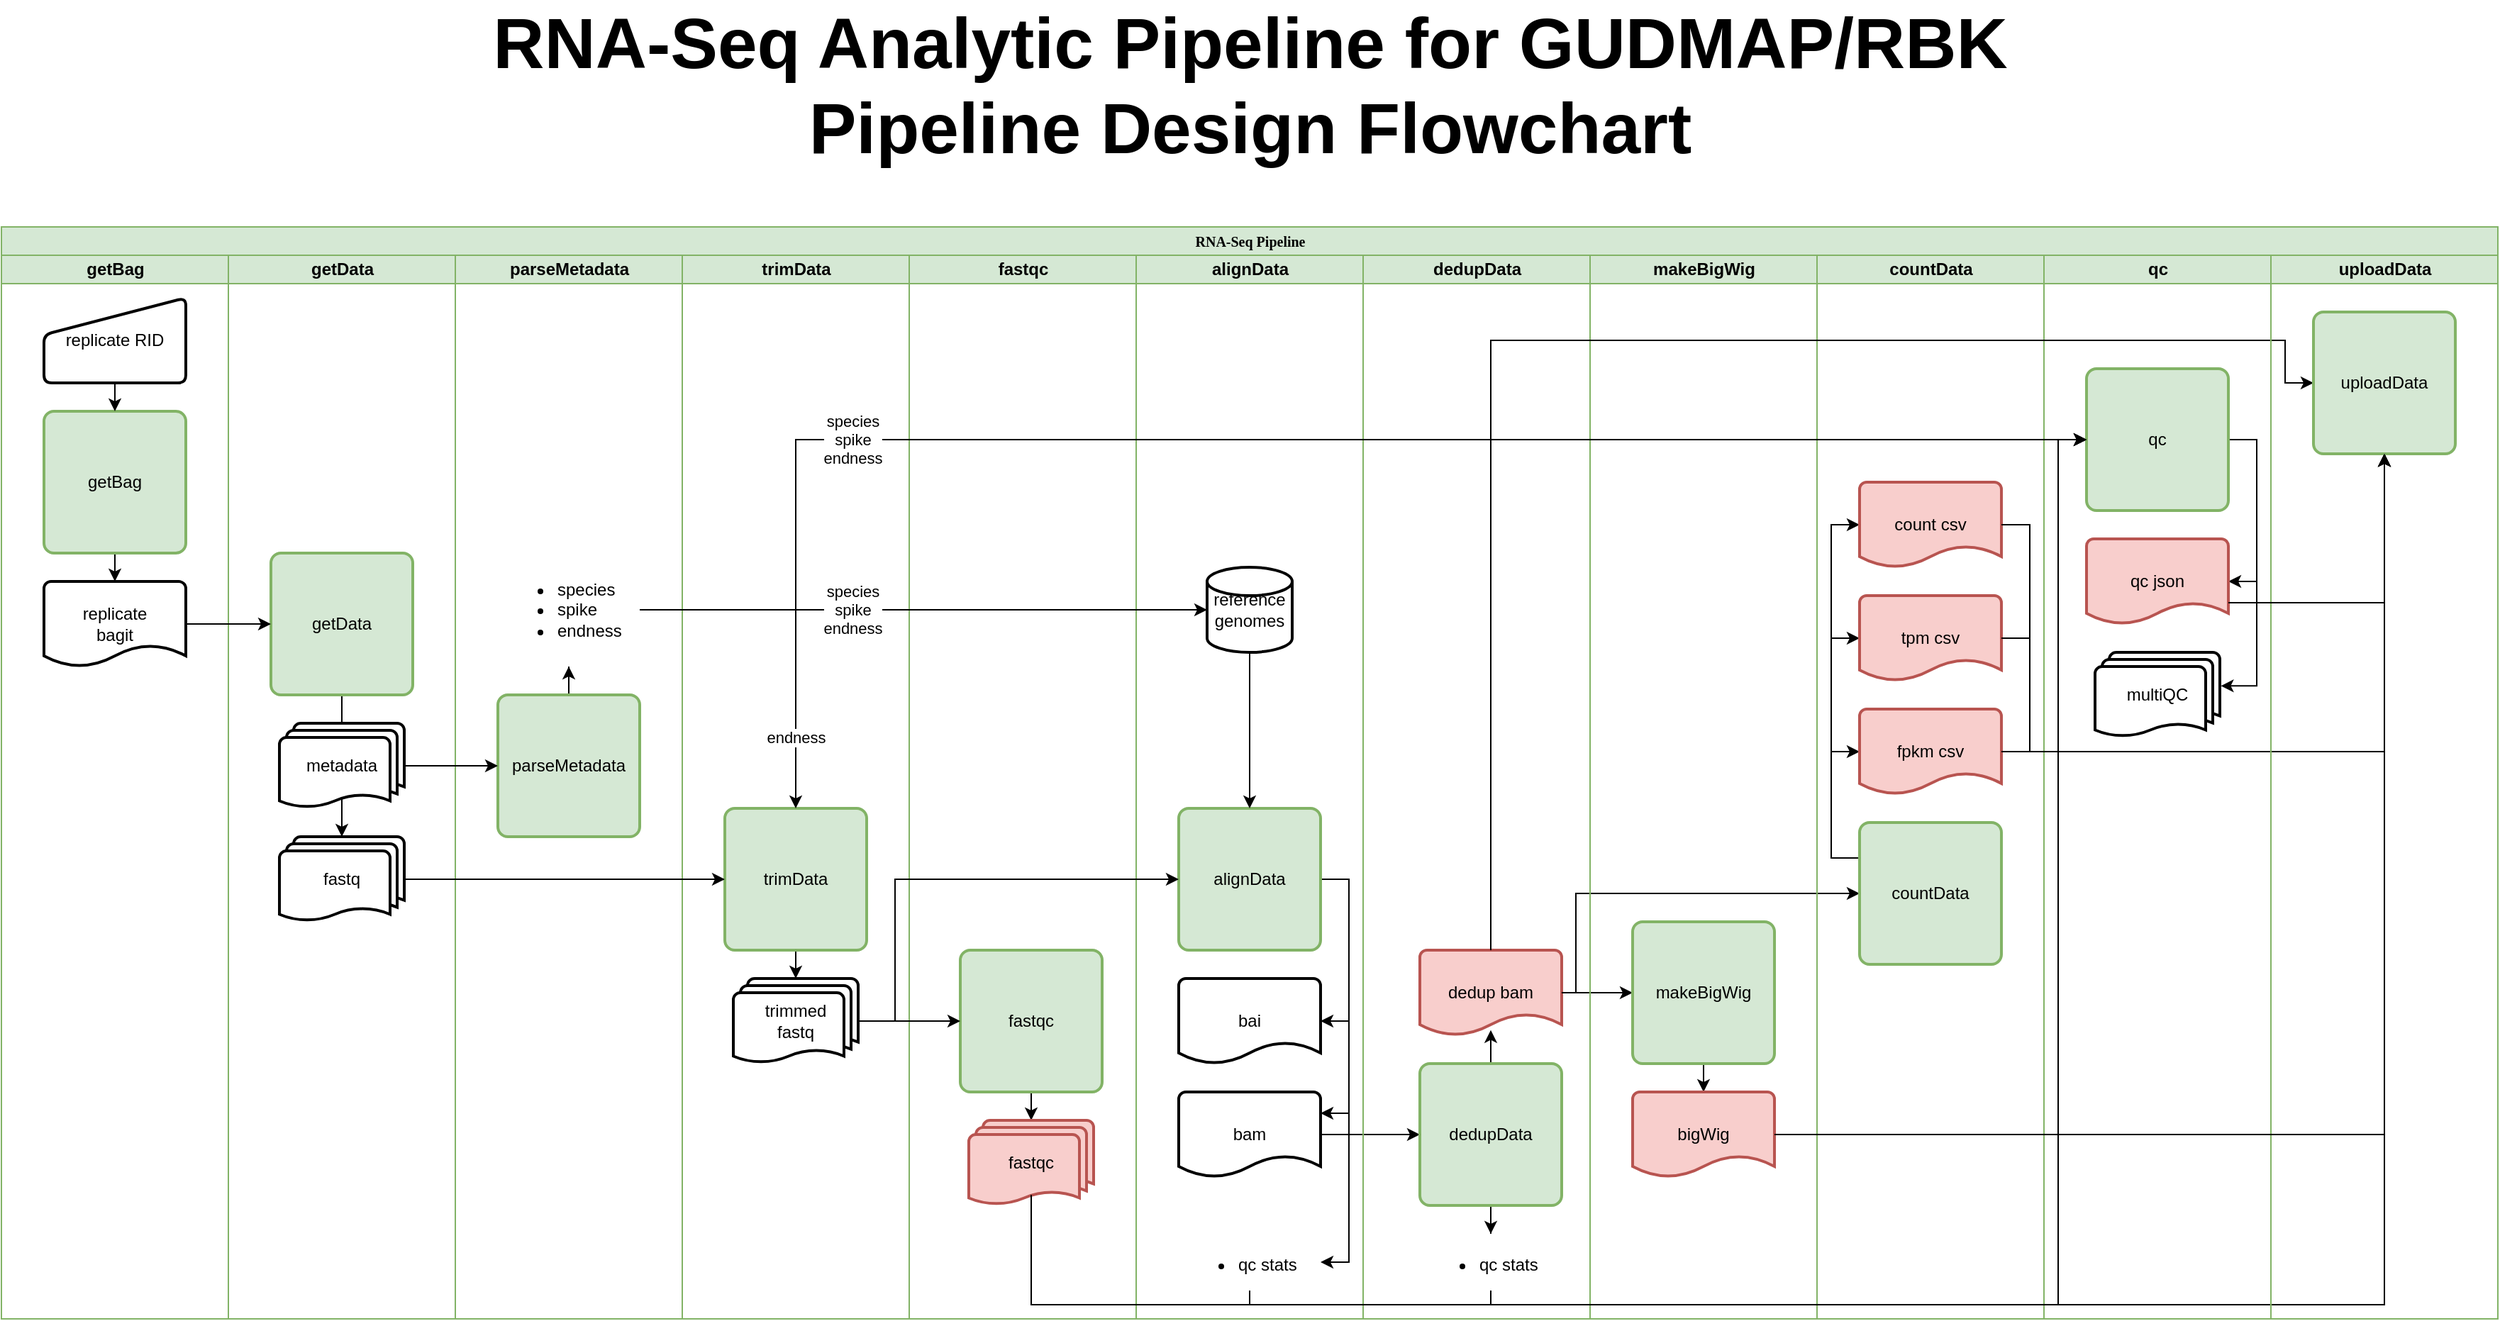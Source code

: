 <mxfile version="12.5.3" type="device"><diagram name="Page-1" id="74e2e168-ea6b-b213-b513-2b3c1d86103e"><mxGraphModel dx="1088" dy="953" grid="1" gridSize="10" guides="1" tooltips="1" connect="1" arrows="1" fold="1" page="1" pageScale="1" pageWidth="1100" pageHeight="850" background="#ffffff" math="0" shadow="0"><root><mxCell id="0"/><mxCell id="1" parent="0"/><mxCell id="77e6c97f196da883-1" value="&lt;font style=&quot;font-size: 10px&quot;&gt;RNA-Seq Pipeline&lt;/font&gt;" style="swimlane;html=1;childLayout=stackLayout;startSize=20;rounded=0;shadow=0;labelBackgroundColor=none;strokeWidth=1;fontFamily=Verdana;fontSize=8;align=center;fillColor=#d5e8d4;strokeColor=#82b366;" parent="1" vertex="1"><mxGeometry x="220" y="510" width="1760" height="770" as="geometry"/></mxCell><mxCell id="77e6c97f196da883-2" value="getBag" style="swimlane;html=1;startSize=20;fillColor=#d5e8d4;strokeColor=#82b366;" parent="77e6c97f196da883-1" vertex="1"><mxGeometry y="20" width="160" height="750" as="geometry"/></mxCell><mxCell id="Q_j3PGKVVINgaJgotqPn-116" style="edgeStyle=orthogonalEdgeStyle;rounded=0;orthogonalLoop=1;jettySize=auto;html=1;exitX=0.5;exitY=1;exitDx=0;exitDy=0;entryX=0.5;entryY=0;entryDx=0;entryDy=0;entryPerimeter=0;align=center;" parent="77e6c97f196da883-2" source="kDOZshGNQCfHbltvPMEl-5" target="Q_j3PGKVVINgaJgotqPn-113" edge="1"><mxGeometry relative="1" as="geometry"/></mxCell><mxCell id="kDOZshGNQCfHbltvPMEl-5" value="getBag" style="rounded=1;whiteSpace=wrap;html=1;absoluteArcSize=1;arcSize=14;strokeWidth=2;fillColor=#d5e8d4;strokeColor=#82b366;" parent="77e6c97f196da883-2" vertex="1"><mxGeometry x="30" y="110" width="100" height="100" as="geometry"/></mxCell><mxCell id="kDOZshGNQCfHbltvPMEl-13" style="edgeStyle=orthogonalEdgeStyle;rounded=0;orthogonalLoop=1;jettySize=auto;html=1;exitX=0.5;exitY=1;exitDx=0;exitDy=0;entryX=0.5;entryY=0;entryDx=0;entryDy=0;" parent="77e6c97f196da883-2" source="kDOZshGNQCfHbltvPMEl-11" target="kDOZshGNQCfHbltvPMEl-5" edge="1"><mxGeometry relative="1" as="geometry"/></mxCell><mxCell id="kDOZshGNQCfHbltvPMEl-11" value="replicate RID" style="html=1;strokeWidth=2;shape=manualInput;whiteSpace=wrap;rounded=1;size=26;arcSize=11;" parent="77e6c97f196da883-2" vertex="1"><mxGeometry x="30" y="30" width="100" height="60" as="geometry"/></mxCell><mxCell id="Q_j3PGKVVINgaJgotqPn-113" value="replicate&lt;br&gt;bagit" style="strokeWidth=2;html=1;shape=mxgraph.flowchart.document2;whiteSpace=wrap;size=0.25;" parent="77e6c97f196da883-2" vertex="1"><mxGeometry x="30" y="230" width="100" height="60" as="geometry"/></mxCell><mxCell id="77e6c97f196da883-3" value="getData" style="swimlane;html=1;startSize=20;fillColor=#d5e8d4;strokeColor=#82b366;" parent="77e6c97f196da883-1" vertex="1"><mxGeometry x="160" y="20" width="160" height="750" as="geometry"><mxRectangle x="160" y="20" width="30" height="730" as="alternateBounds"/></mxGeometry></mxCell><mxCell id="kDOZshGNQCfHbltvPMEl-36" style="edgeStyle=orthogonalEdgeStyle;rounded=0;orthogonalLoop=1;jettySize=auto;html=1;exitX=0.5;exitY=1;exitDx=0;exitDy=0;entryX=0.5;entryY=0;entryDx=0;entryDy=0;entryPerimeter=0;" parent="77e6c97f196da883-3" source="kDOZshGNQCfHbltvPMEl-6" target="kDOZshGNQCfHbltvPMEl-32" edge="1"><mxGeometry relative="1" as="geometry"/></mxCell><mxCell id="kDOZshGNQCfHbltvPMEl-37" style="edgeStyle=orthogonalEdgeStyle;rounded=0;orthogonalLoop=1;jettySize=auto;html=1;exitX=0.5;exitY=1;exitDx=0;exitDy=0;entryX=0.5;entryY=0;entryDx=0;entryDy=0;entryPerimeter=0;" parent="77e6c97f196da883-3" source="kDOZshGNQCfHbltvPMEl-6" target="kDOZshGNQCfHbltvPMEl-31" edge="1"><mxGeometry relative="1" as="geometry"><Array as="points"><mxPoint x="80" y="390"/><mxPoint x="80" y="390"/></Array></mxGeometry></mxCell><mxCell id="kDOZshGNQCfHbltvPMEl-6" value="getData" style="rounded=1;whiteSpace=wrap;html=1;absoluteArcSize=1;arcSize=14;strokeWidth=2;fillColor=#d5e8d4;strokeColor=#82b366;" parent="77e6c97f196da883-3" vertex="1"><mxGeometry x="30" y="210" width="100" height="100" as="geometry"/></mxCell><mxCell id="kDOZshGNQCfHbltvPMEl-32" value="fastq" style="strokeWidth=2;html=1;shape=mxgraph.flowchart.multi-document;whiteSpace=wrap;" parent="77e6c97f196da883-3" vertex="1"><mxGeometry x="36" y="410" width="88" height="60" as="geometry"/></mxCell><mxCell id="kDOZshGNQCfHbltvPMEl-31" value="metadata" style="strokeWidth=2;html=1;shape=mxgraph.flowchart.multi-document;whiteSpace=wrap;" parent="77e6c97f196da883-3" vertex="1"><mxGeometry x="36" y="330" width="88" height="60" as="geometry"/></mxCell><mxCell id="77e6c97f196da883-4" value="parseMetadata" style="swimlane;html=1;startSize=20;fillColor=#d5e8d4;strokeColor=#82b366;" parent="77e6c97f196da883-1" vertex="1"><mxGeometry x="320" y="20" width="160" height="750" as="geometry"/></mxCell><mxCell id="Q_j3PGKVVINgaJgotqPn-58" style="edgeStyle=orthogonalEdgeStyle;rounded=0;orthogonalLoop=1;jettySize=auto;html=1;exitX=0.5;exitY=0;exitDx=0;exitDy=0;align=center;" parent="77e6c97f196da883-4" source="kDOZshGNQCfHbltvPMEl-7" target="Q_j3PGKVVINgaJgotqPn-27" edge="1"><mxGeometry relative="1" as="geometry"/></mxCell><mxCell id="kDOZshGNQCfHbltvPMEl-7" value="parseMetadata" style="rounded=1;whiteSpace=wrap;html=1;absoluteArcSize=1;arcSize=14;strokeWidth=2;fillColor=#d5e8d4;strokeColor=#82b366;" parent="77e6c97f196da883-4" vertex="1"><mxGeometry x="30" y="310" width="100" height="100" as="geometry"/></mxCell><mxCell id="Q_j3PGKVVINgaJgotqPn-27" value="&lt;ul&gt;&lt;li&gt;species&lt;/li&gt;&lt;li&gt;spike&lt;/li&gt;&lt;li&gt;endness&lt;/li&gt;&lt;/ul&gt;" style="text;strokeColor=none;fillColor=none;html=1;whiteSpace=wrap;verticalAlign=middle;overflow=hidden;" parent="77e6c97f196da883-4" vertex="1"><mxGeometry x="30" y="210" width="100" height="80" as="geometry"/></mxCell><mxCell id="77e6c97f196da883-5" value="trimData" style="swimlane;html=1;startSize=20;fillColor=#d5e8d4;strokeColor=#82b366;" parent="77e6c97f196da883-1" vertex="1"><mxGeometry x="480" y="20" width="160" height="750" as="geometry"/></mxCell><mxCell id="Q_j3PGKVVINgaJgotqPn-59" style="edgeStyle=orthogonalEdgeStyle;rounded=0;orthogonalLoop=1;jettySize=auto;html=1;exitX=0.5;exitY=1;exitDx=0;exitDy=0;entryX=0.5;entryY=0;entryDx=0;entryDy=0;entryPerimeter=0;align=center;" parent="77e6c97f196da883-5" source="kDOZshGNQCfHbltvPMEl-8" target="kDOZshGNQCfHbltvPMEl-44" edge="1"><mxGeometry relative="1" as="geometry"/></mxCell><mxCell id="kDOZshGNQCfHbltvPMEl-8" value="trimData" style="rounded=1;whiteSpace=wrap;html=1;absoluteArcSize=1;arcSize=14;strokeWidth=2;fillColor=#d5e8d4;strokeColor=#82b366;" parent="77e6c97f196da883-5" vertex="1"><mxGeometry x="30" y="390" width="100" height="100" as="geometry"/></mxCell><mxCell id="kDOZshGNQCfHbltvPMEl-44" value="trimmed&lt;br&gt;fastq" style="strokeWidth=2;html=1;shape=mxgraph.flowchart.multi-document;whiteSpace=wrap;" parent="77e6c97f196da883-5" vertex="1"><mxGeometry x="36" y="510" width="88" height="60" as="geometry"/></mxCell><mxCell id="77e6c97f196da883-6" value="fastqc" style="swimlane;html=1;startSize=20;fillColor=#d5e8d4;strokeColor=#82b366;" parent="77e6c97f196da883-1" vertex="1"><mxGeometry x="640" y="20" width="160" height="750" as="geometry"/></mxCell><mxCell id="Q_j3PGKVVINgaJgotqPn-62" style="edgeStyle=orthogonalEdgeStyle;rounded=0;orthogonalLoop=1;jettySize=auto;html=1;exitX=0.5;exitY=1;exitDx=0;exitDy=0;entryX=0.5;entryY=0;entryDx=0;entryDy=0;entryPerimeter=0;align=center;" parent="77e6c97f196da883-6" source="Q_j3PGKVVINgaJgotqPn-32" target="Q_j3PGKVVINgaJgotqPn-38" edge="1"><mxGeometry relative="1" as="geometry"/></mxCell><mxCell id="Q_j3PGKVVINgaJgotqPn-32" value="fastqc" style="rounded=1;whiteSpace=wrap;html=1;absoluteArcSize=1;arcSize=14;strokeWidth=2;fillColor=#d5e8d4;strokeColor=#82b366;" parent="77e6c97f196da883-6" vertex="1"><mxGeometry x="36" y="490" width="100" height="100" as="geometry"/></mxCell><mxCell id="Q_j3PGKVVINgaJgotqPn-38" value="fastqc" style="strokeWidth=2;html=1;shape=mxgraph.flowchart.multi-document;whiteSpace=wrap;fillColor=#f8cecc;strokeColor=#b85450;" parent="77e6c97f196da883-6" vertex="1"><mxGeometry x="42" y="610" width="88" height="60" as="geometry"/></mxCell><mxCell id="77e6c97f196da883-7" value="alignData" style="swimlane;html=1;startSize=20;fillColor=#d5e8d4;strokeColor=#82b366;" parent="77e6c97f196da883-1" vertex="1"><mxGeometry x="800" y="20" width="160" height="750" as="geometry"/></mxCell><mxCell id="Q_j3PGKVVINgaJgotqPn-81" style="edgeStyle=orthogonalEdgeStyle;rounded=0;orthogonalLoop=1;jettySize=auto;html=1;exitX=1;exitY=0.5;exitDx=0;exitDy=0;entryX=1;entryY=0.5;entryDx=0;entryDy=0;entryPerimeter=0;align=center;" parent="77e6c97f196da883-7" source="kDOZshGNQCfHbltvPMEl-9" target="Q_j3PGKVVINgaJgotqPn-9" edge="1"><mxGeometry relative="1" as="geometry"/></mxCell><mxCell id="Q_j3PGKVVINgaJgotqPn-82" style="edgeStyle=orthogonalEdgeStyle;rounded=0;orthogonalLoop=1;jettySize=auto;html=1;exitX=1;exitY=0.5;exitDx=0;exitDy=0;entryX=1;entryY=0.25;entryDx=0;entryDy=0;entryPerimeter=0;align=center;" parent="77e6c97f196da883-7" source="kDOZshGNQCfHbltvPMEl-9" target="Q_j3PGKVVINgaJgotqPn-3" edge="1"><mxGeometry relative="1" as="geometry"/></mxCell><mxCell id="Q_j3PGKVVINgaJgotqPn-99" style="edgeStyle=orthogonalEdgeStyle;rounded=0;orthogonalLoop=1;jettySize=auto;html=1;exitX=1;exitY=0.5;exitDx=0;exitDy=0;entryX=1;entryY=0.5;entryDx=0;entryDy=0;align=center;" parent="77e6c97f196da883-7" source="kDOZshGNQCfHbltvPMEl-9" target="Q_j3PGKVVINgaJgotqPn-97" edge="1"><mxGeometry relative="1" as="geometry"/></mxCell><mxCell id="kDOZshGNQCfHbltvPMEl-9" value="alignData" style="rounded=1;whiteSpace=wrap;html=1;absoluteArcSize=1;arcSize=14;strokeWidth=2;fillColor=#d5e8d4;strokeColor=#82b366;" parent="77e6c97f196da883-7" vertex="1"><mxGeometry x="30" y="390" width="100" height="100" as="geometry"/></mxCell><mxCell id="Q_j3PGKVVINgaJgotqPn-3" value="bam" style="strokeWidth=2;html=1;shape=mxgraph.flowchart.document2;whiteSpace=wrap;size=0.25;" parent="77e6c97f196da883-7" vertex="1"><mxGeometry x="30" y="590" width="100" height="60" as="geometry"/></mxCell><mxCell id="Q_j3PGKVVINgaJgotqPn-9" value="bai" style="strokeWidth=2;html=1;shape=mxgraph.flowchart.document2;whiteSpace=wrap;size=0.25;" parent="77e6c97f196da883-7" vertex="1"><mxGeometry x="30" y="510" width="100" height="60" as="geometry"/></mxCell><mxCell id="Q_j3PGKVVINgaJgotqPn-66" style="edgeStyle=orthogonalEdgeStyle;rounded=0;orthogonalLoop=1;jettySize=auto;html=1;exitX=0.5;exitY=1;exitDx=0;exitDy=0;exitPerimeter=0;align=center;" parent="77e6c97f196da883-7" source="kDOZshGNQCfHbltvPMEl-40" target="kDOZshGNQCfHbltvPMEl-9" edge="1"><mxGeometry relative="1" as="geometry"/></mxCell><mxCell id="kDOZshGNQCfHbltvPMEl-40" value="reference genomes" style="strokeWidth=2;html=1;shape=mxgraph.flowchart.database;whiteSpace=wrap;" parent="77e6c97f196da883-7" vertex="1"><mxGeometry x="50" y="220" width="60" height="60" as="geometry"/></mxCell><mxCell id="Q_j3PGKVVINgaJgotqPn-97" value="&lt;ul&gt;&lt;li&gt;qc stats&lt;/li&gt;&lt;/ul&gt;" style="text;strokeColor=none;fillColor=none;html=1;whiteSpace=wrap;verticalAlign=middle;overflow=hidden;" parent="77e6c97f196da883-7" vertex="1"><mxGeometry x="30" y="690" width="100" height="40" as="geometry"/></mxCell><mxCell id="kDOZshGNQCfHbltvPMEl-38" style="edgeStyle=orthogonalEdgeStyle;rounded=0;orthogonalLoop=1;jettySize=auto;html=1;exitX=1;exitY=0.5;exitDx=0;exitDy=0;exitPerimeter=0;entryX=0;entryY=0.5;entryDx=0;entryDy=0;" parent="77e6c97f196da883-1" source="kDOZshGNQCfHbltvPMEl-32" target="kDOZshGNQCfHbltvPMEl-8" edge="1"><mxGeometry relative="1" as="geometry"/></mxCell><mxCell id="kDOZshGNQCfHbltvPMEl-39" style="edgeStyle=orthogonalEdgeStyle;rounded=0;orthogonalLoop=1;jettySize=auto;html=1;exitX=1;exitY=0.5;exitDx=0;exitDy=0;exitPerimeter=0;entryX=0;entryY=0.5;entryDx=0;entryDy=0;" parent="77e6c97f196da883-1" source="kDOZshGNQCfHbltvPMEl-31" target="kDOZshGNQCfHbltvPMEl-7" edge="1"><mxGeometry relative="1" as="geometry"/></mxCell><mxCell id="Q_j3PGKVVINgaJgotqPn-67" style="edgeStyle=orthogonalEdgeStyle;rounded=0;orthogonalLoop=1;jettySize=auto;html=1;exitX=1;exitY=0.5;exitDx=0;exitDy=0;exitPerimeter=0;align=center;" parent="77e6c97f196da883-1" source="Q_j3PGKVVINgaJgotqPn-3" target="Biitx8PQrmJ8jziOud46-3" edge="1"><mxGeometry relative="1" as="geometry"/></mxCell><mxCell id="Biitx8PQrmJ8jziOud46-1" value="dedupData" style="swimlane;html=1;startSize=20;fillColor=#d5e8d4;strokeColor=#82b366;" parent="77e6c97f196da883-1" vertex="1"><mxGeometry x="960" y="20" width="160" height="750" as="geometry"><mxRectangle x="960" y="20" width="30" height="750" as="alternateBounds"/></mxGeometry></mxCell><mxCell id="Q_j3PGKVVINgaJgotqPn-68" style="edgeStyle=orthogonalEdgeStyle;rounded=0;orthogonalLoop=1;jettySize=auto;html=1;exitX=0.5;exitY=0;exitDx=0;exitDy=0;entryX=0.5;entryY=0.939;entryDx=0;entryDy=0;align=center;entryPerimeter=0;" parent="Biitx8PQrmJ8jziOud46-1" source="Biitx8PQrmJ8jziOud46-3" target="Q_j3PGKVVINgaJgotqPn-2" edge="1"><mxGeometry relative="1" as="geometry"/></mxCell><mxCell id="Q_j3PGKVVINgaJgotqPn-104" style="edgeStyle=orthogonalEdgeStyle;rounded=0;orthogonalLoop=1;jettySize=auto;html=1;exitX=0.5;exitY=1;exitDx=0;exitDy=0;align=center;" parent="Biitx8PQrmJ8jziOud46-1" source="Biitx8PQrmJ8jziOud46-3" target="Q_j3PGKVVINgaJgotqPn-102" edge="1"><mxGeometry relative="1" as="geometry"/></mxCell><mxCell id="Biitx8PQrmJ8jziOud46-3" value="dedupData" style="rounded=1;whiteSpace=wrap;html=1;absoluteArcSize=1;arcSize=14;strokeWidth=2;fillColor=#d5e8d4;strokeColor=#82b366;" parent="Biitx8PQrmJ8jziOud46-1" vertex="1"><mxGeometry x="40" y="570" width="100" height="100" as="geometry"/></mxCell><mxCell id="Q_j3PGKVVINgaJgotqPn-2" value="dedup bam" style="strokeWidth=2;html=1;shape=mxgraph.flowchart.document2;whiteSpace=wrap;size=0.25;fillColor=#f8cecc;strokeColor=#b85450;" parent="Biitx8PQrmJ8jziOud46-1" vertex="1"><mxGeometry x="40" y="490" width="100" height="60" as="geometry"/></mxCell><mxCell id="Q_j3PGKVVINgaJgotqPn-102" value="&lt;ul&gt;&lt;li&gt;qc stats&lt;/li&gt;&lt;/ul&gt;" style="text;strokeColor=none;fillColor=none;html=1;whiteSpace=wrap;verticalAlign=middle;overflow=hidden;" parent="Biitx8PQrmJ8jziOud46-1" vertex="1"><mxGeometry x="40" y="690" width="100" height="40" as="geometry"/></mxCell><mxCell id="Q_j3PGKVVINgaJgotqPn-69" style="edgeStyle=orthogonalEdgeStyle;rounded=0;orthogonalLoop=1;jettySize=auto;html=1;exitX=1;exitY=0.5;exitDx=0;exitDy=0;exitPerimeter=0;entryX=0;entryY=0.5;entryDx=0;entryDy=0;align=center;" parent="77e6c97f196da883-1" source="Q_j3PGKVVINgaJgotqPn-2" target="Q_j3PGKVVINgaJgotqPn-6" edge="1"><mxGeometry relative="1" as="geometry"/></mxCell><mxCell id="Q_j3PGKVVINgaJgotqPn-71" style="edgeStyle=orthogonalEdgeStyle;rounded=0;orthogonalLoop=1;jettySize=auto;html=1;exitX=1;exitY=0.5;exitDx=0;exitDy=0;exitPerimeter=0;entryX=0;entryY=0.5;entryDx=0;entryDy=0;align=center;" parent="77e6c97f196da883-1" source="Q_j3PGKVVINgaJgotqPn-2" target="Q_j3PGKVVINgaJgotqPn-14" edge="1"><mxGeometry relative="1" as="geometry"><Array as="points"><mxPoint x="1110" y="540"/><mxPoint x="1110" y="470"/></Array></mxGeometry></mxCell><mxCell id="Q_j3PGKVVINgaJgotqPn-12" value="makeBigWig" style="swimlane;html=1;startSize=20;fillColor=#d5e8d4;strokeColor=#82b366;" parent="77e6c97f196da883-1" vertex="1"><mxGeometry x="1120" y="20" width="160" height="750" as="geometry"/></mxCell><mxCell id="Q_j3PGKVVINgaJgotqPn-70" style="edgeStyle=orthogonalEdgeStyle;rounded=0;orthogonalLoop=1;jettySize=auto;html=1;exitX=0.5;exitY=1;exitDx=0;exitDy=0;entryX=0.5;entryY=0;entryDx=0;entryDy=0;entryPerimeter=0;align=center;" parent="Q_j3PGKVVINgaJgotqPn-12" source="Q_j3PGKVVINgaJgotqPn-6" target="Q_j3PGKVVINgaJgotqPn-8" edge="1"><mxGeometry relative="1" as="geometry"/></mxCell><mxCell id="Q_j3PGKVVINgaJgotqPn-6" value="makeBigWig" style="rounded=1;whiteSpace=wrap;html=1;absoluteArcSize=1;arcSize=14;strokeWidth=2;fillColor=#d5e8d4;strokeColor=#82b366;" parent="Q_j3PGKVVINgaJgotqPn-12" vertex="1"><mxGeometry x="30" y="470" width="100" height="100" as="geometry"/></mxCell><mxCell id="Q_j3PGKVVINgaJgotqPn-8" value="bigWig" style="strokeWidth=2;html=1;shape=mxgraph.flowchart.document2;whiteSpace=wrap;size=0.25;fillColor=#f8cecc;strokeColor=#b85450;" parent="Q_j3PGKVVINgaJgotqPn-12" vertex="1"><mxGeometry x="30" y="590" width="100" height="60" as="geometry"/></mxCell><mxCell id="Q_j3PGKVVINgaJgotqPn-31" value="countData" style="swimlane;html=1;startSize=20;fillColor=#d5e8d4;strokeColor=#82b366;" parent="77e6c97f196da883-1" vertex="1"><mxGeometry x="1280" y="20" width="160" height="750" as="geometry"/></mxCell><mxCell id="gd18QzS1C2UEH2bsr6le-9" style="edgeStyle=orthogonalEdgeStyle;rounded=0;orthogonalLoop=1;jettySize=auto;html=1;exitX=0;exitY=0.25;exitDx=0;exitDy=0;entryX=0;entryY=0.5;entryDx=0;entryDy=0;entryPerimeter=0;" parent="Q_j3PGKVVINgaJgotqPn-31" source="Q_j3PGKVVINgaJgotqPn-14" target="Q_j3PGKVVINgaJgotqPn-15" edge="1"><mxGeometry relative="1" as="geometry"/></mxCell><mxCell id="gd18QzS1C2UEH2bsr6le-10" style="edgeStyle=orthogonalEdgeStyle;rounded=0;orthogonalLoop=1;jettySize=auto;html=1;exitX=0;exitY=0.25;exitDx=0;exitDy=0;entryX=0;entryY=0.5;entryDx=0;entryDy=0;entryPerimeter=0;" parent="Q_j3PGKVVINgaJgotqPn-31" source="Q_j3PGKVVINgaJgotqPn-14" target="Q_j3PGKVVINgaJgotqPn-16" edge="1"><mxGeometry relative="1" as="geometry"/></mxCell><mxCell id="gd18QzS1C2UEH2bsr6le-11" style="edgeStyle=orthogonalEdgeStyle;rounded=0;orthogonalLoop=1;jettySize=auto;html=1;exitX=0;exitY=0.25;exitDx=0;exitDy=0;entryX=0;entryY=0.5;entryDx=0;entryDy=0;entryPerimeter=0;" parent="Q_j3PGKVVINgaJgotqPn-31" source="Q_j3PGKVVINgaJgotqPn-14" target="Q_j3PGKVVINgaJgotqPn-17" edge="1"><mxGeometry relative="1" as="geometry"/></mxCell><mxCell id="Q_j3PGKVVINgaJgotqPn-14" value="countData" style="rounded=1;whiteSpace=wrap;html=1;absoluteArcSize=1;arcSize=14;strokeWidth=2;fillColor=#d5e8d4;strokeColor=#82b366;" parent="Q_j3PGKVVINgaJgotqPn-31" vertex="1"><mxGeometry x="30" y="400" width="100" height="100" as="geometry"/></mxCell><mxCell id="Q_j3PGKVVINgaJgotqPn-15" value="count csv" style="strokeWidth=2;html=1;shape=mxgraph.flowchart.document2;whiteSpace=wrap;size=0.25;fillColor=#f8cecc;strokeColor=#b85450;" parent="Q_j3PGKVVINgaJgotqPn-31" vertex="1"><mxGeometry x="30" y="160" width="100" height="60" as="geometry"/></mxCell><mxCell id="Q_j3PGKVVINgaJgotqPn-16" value="tpm csv" style="strokeWidth=2;html=1;shape=mxgraph.flowchart.document2;whiteSpace=wrap;size=0.25;fillColor=#f8cecc;strokeColor=#b85450;" parent="Q_j3PGKVVINgaJgotqPn-31" vertex="1"><mxGeometry x="30" y="240" width="100" height="60" as="geometry"/></mxCell><mxCell id="Q_j3PGKVVINgaJgotqPn-17" value="fpkm csv" style="strokeWidth=2;html=1;shape=mxgraph.flowchart.document2;whiteSpace=wrap;size=0.25;fillColor=#f8cecc;strokeColor=#b85450;" parent="Q_j3PGKVVINgaJgotqPn-31" vertex="1"><mxGeometry x="30" y="320" width="100" height="60" as="geometry"/></mxCell><mxCell id="Q_j3PGKVVINgaJgotqPn-42" value="qc" style="swimlane;html=1;startSize=20;fillColor=#d5e8d4;strokeColor=#82b366;" parent="77e6c97f196da883-1" vertex="1"><mxGeometry x="1440" y="20" width="160" height="750" as="geometry"/></mxCell><mxCell id="Q_j3PGKVVINgaJgotqPn-109" style="edgeStyle=orthogonalEdgeStyle;rounded=0;orthogonalLoop=1;jettySize=auto;html=1;exitX=1;exitY=0.5;exitDx=0;exitDy=0;entryX=1;entryY=0.5;entryDx=0;entryDy=0;entryPerimeter=0;align=center;" parent="Q_j3PGKVVINgaJgotqPn-42" source="Q_j3PGKVVINgaJgotqPn-50" target="Q_j3PGKVVINgaJgotqPn-107" edge="1"><mxGeometry relative="1" as="geometry"/></mxCell><mxCell id="Q_j3PGKVVINgaJgotqPn-111" style="edgeStyle=orthogonalEdgeStyle;rounded=0;orthogonalLoop=1;jettySize=auto;html=1;exitX=1;exitY=0.5;exitDx=0;exitDy=0;entryX=1.008;entryY=0.394;entryDx=0;entryDy=0;entryPerimeter=0;align=center;" parent="Q_j3PGKVVINgaJgotqPn-42" source="Q_j3PGKVVINgaJgotqPn-50" target="Q_j3PGKVVINgaJgotqPn-110" edge="1"><mxGeometry relative="1" as="geometry"/></mxCell><mxCell id="Q_j3PGKVVINgaJgotqPn-50" value="qc" style="rounded=1;whiteSpace=wrap;html=1;absoluteArcSize=1;arcSize=14;strokeWidth=2;fillColor=#d5e8d4;strokeColor=#82b366;" parent="Q_j3PGKVVINgaJgotqPn-42" vertex="1"><mxGeometry x="30" y="80" width="100" height="100" as="geometry"/></mxCell><mxCell id="Q_j3PGKVVINgaJgotqPn-107" value="qc json" style="strokeWidth=2;html=1;shape=mxgraph.flowchart.document2;whiteSpace=wrap;size=0.25;fillColor=#f8cecc;strokeColor=#b85450;" parent="Q_j3PGKVVINgaJgotqPn-42" vertex="1"><mxGeometry x="30" y="200" width="100" height="60" as="geometry"/></mxCell><mxCell id="Q_j3PGKVVINgaJgotqPn-110" value="multiQC" style="strokeWidth=2;html=1;shape=mxgraph.flowchart.multi-document;whiteSpace=wrap;" parent="Q_j3PGKVVINgaJgotqPn-42" vertex="1"><mxGeometry x="36" y="280" width="88" height="60" as="geometry"/></mxCell><mxCell id="Q_j3PGKVVINgaJgotqPn-60" value="endness" style="edgeStyle=orthogonalEdgeStyle;rounded=0;orthogonalLoop=1;jettySize=auto;html=1;exitX=1;exitY=0.5;exitDx=0;exitDy=0;entryX=0.5;entryY=0;entryDx=0;entryDy=0;align=center;" parent="77e6c97f196da883-1" source="Q_j3PGKVVINgaJgotqPn-27" target="kDOZshGNQCfHbltvPMEl-8" edge="1"><mxGeometry x="0.601" relative="1" as="geometry"><mxPoint as="offset"/></mxGeometry></mxCell><mxCell id="Q_j3PGKVVINgaJgotqPn-63" style="edgeStyle=orthogonalEdgeStyle;rounded=0;orthogonalLoop=1;jettySize=auto;html=1;exitX=1;exitY=0.5;exitDx=0;exitDy=0;exitPerimeter=0;entryX=0;entryY=0.5;entryDx=0;entryDy=0;align=center;" parent="77e6c97f196da883-1" source="kDOZshGNQCfHbltvPMEl-44" target="kDOZshGNQCfHbltvPMEl-9" edge="1"><mxGeometry relative="1" as="geometry"><Array as="points"><mxPoint x="630" y="560"/><mxPoint x="630" y="460"/></Array></mxGeometry></mxCell><mxCell id="Q_j3PGKVVINgaJgotqPn-65" value="species&lt;br&gt;spike&lt;br&gt;endness" style="edgeStyle=orthogonalEdgeStyle;rounded=0;orthogonalLoop=1;jettySize=auto;html=1;exitX=1;exitY=0.5;exitDx=0;exitDy=0;entryX=0;entryY=0.5;entryDx=0;entryDy=0;entryPerimeter=0;align=center;" parent="77e6c97f196da883-1" source="Q_j3PGKVVINgaJgotqPn-27" target="kDOZshGNQCfHbltvPMEl-40" edge="1"><mxGeometry x="-0.25" relative="1" as="geometry"><mxPoint as="offset"/></mxGeometry></mxCell><mxCell id="Q_j3PGKVVINgaJgotqPn-79" value="species&lt;br&gt;spike&lt;br&gt;endness" style="edgeStyle=orthogonalEdgeStyle;rounded=0;orthogonalLoop=1;jettySize=auto;html=1;exitX=1;exitY=0.5;exitDx=0;exitDy=0;entryX=0;entryY=0.5;entryDx=0;entryDy=0;align=center;" parent="77e6c97f196da883-1" source="Q_j3PGKVVINgaJgotqPn-27" target="Q_j3PGKVVINgaJgotqPn-50" edge="1"><mxGeometry x="-0.526" relative="1" as="geometry"><Array as="points"><mxPoint x="560" y="270"/><mxPoint x="560" y="150"/></Array><mxPoint as="offset"/></mxGeometry></mxCell><mxCell id="Q_j3PGKVVINgaJgotqPn-101" style="edgeStyle=orthogonalEdgeStyle;rounded=0;orthogonalLoop=1;jettySize=auto;html=1;exitX=1;exitY=0.5;exitDx=0;exitDy=0;exitPerimeter=0;entryX=0;entryY=0.5;entryDx=0;entryDy=0;align=center;" parent="77e6c97f196da883-1" source="kDOZshGNQCfHbltvPMEl-44" target="Q_j3PGKVVINgaJgotqPn-32" edge="1"><mxGeometry relative="1" as="geometry"/></mxCell><mxCell id="Q_j3PGKVVINgaJgotqPn-103" style="edgeStyle=orthogonalEdgeStyle;rounded=0;orthogonalLoop=1;jettySize=auto;html=1;exitX=0.5;exitY=1;exitDx=0;exitDy=0;align=center;entryX=0;entryY=0.5;entryDx=0;entryDy=0;" parent="77e6c97f196da883-1" source="Q_j3PGKVVINgaJgotqPn-102" target="Q_j3PGKVVINgaJgotqPn-50" edge="1"><mxGeometry relative="1" as="geometry"><mxPoint x="1510" y="150" as="targetPoint"/><Array as="points"><mxPoint x="1050" y="760"/><mxPoint x="1450" y="760"/><mxPoint x="1450" y="150"/></Array></mxGeometry></mxCell><mxCell id="Q_j3PGKVVINgaJgotqPn-98" style="edgeStyle=orthogonalEdgeStyle;rounded=0;orthogonalLoop=1;jettySize=auto;html=1;exitX=0.5;exitY=1;exitDx=0;exitDy=0;align=center;entryX=0;entryY=0.5;entryDx=0;entryDy=0;" parent="77e6c97f196da883-1" source="Q_j3PGKVVINgaJgotqPn-97" target="Q_j3PGKVVINgaJgotqPn-50" edge="1"><mxGeometry relative="1" as="geometry"><mxPoint x="1520" y="160" as="targetPoint"/><Array as="points"><mxPoint x="880" y="760"/><mxPoint x="1450" y="760"/><mxPoint x="1450" y="150"/></Array></mxGeometry></mxCell><mxCell id="Q_j3PGKVVINgaJgotqPn-112" style="edgeStyle=orthogonalEdgeStyle;rounded=0;orthogonalLoop=1;jettySize=auto;html=1;exitX=0.5;exitY=0.88;exitDx=0;exitDy=0;exitPerimeter=0;entryX=0;entryY=0.5;entryDx=0;entryDy=0;align=center;" parent="77e6c97f196da883-1" source="Q_j3PGKVVINgaJgotqPn-38" target="Q_j3PGKVVINgaJgotqPn-50" edge="1"><mxGeometry relative="1" as="geometry"><Array as="points"><mxPoint x="726" y="760"/><mxPoint x="1450" y="760"/><mxPoint x="1450" y="150"/></Array></mxGeometry></mxCell><mxCell id="Q_j3PGKVVINgaJgotqPn-115" style="edgeStyle=orthogonalEdgeStyle;rounded=0;orthogonalLoop=1;jettySize=auto;html=1;exitX=1;exitY=0.5;exitDx=0;exitDy=0;exitPerimeter=0;align=center;" parent="77e6c97f196da883-1" source="Q_j3PGKVVINgaJgotqPn-113" target="kDOZshGNQCfHbltvPMEl-6" edge="1"><mxGeometry relative="1" as="geometry"/></mxCell><mxCell id="gd18QzS1C2UEH2bsr6le-7" style="edgeStyle=orthogonalEdgeStyle;rounded=0;orthogonalLoop=1;jettySize=auto;html=1;exitX=0.5;exitY=0.88;exitDx=0;exitDy=0;exitPerimeter=0;entryX=0.5;entryY=1;entryDx=0;entryDy=0;" parent="77e6c97f196da883-1" source="Q_j3PGKVVINgaJgotqPn-38" target="gd18QzS1C2UEH2bsr6le-4" edge="1"><mxGeometry relative="1" as="geometry"><Array as="points"><mxPoint x="726" y="760"/><mxPoint x="1680" y="760"/></Array></mxGeometry></mxCell><mxCell id="gd18QzS1C2UEH2bsr6le-13" style="edgeStyle=orthogonalEdgeStyle;rounded=0;orthogonalLoop=1;jettySize=auto;html=1;exitX=1;exitY=0.5;exitDx=0;exitDy=0;exitPerimeter=0;entryX=0.5;entryY=1;entryDx=0;entryDy=0;" parent="77e6c97f196da883-1" source="Q_j3PGKVVINgaJgotqPn-16" target="gd18QzS1C2UEH2bsr6le-4" edge="1"><mxGeometry relative="1" as="geometry"><mxPoint x="1700" y="190" as="targetPoint"/><Array as="points"><mxPoint x="1430" y="290"/><mxPoint x="1430" y="370"/><mxPoint x="1680" y="370"/></Array></mxGeometry></mxCell><mxCell id="gd18QzS1C2UEH2bsr6le-14" style="edgeStyle=orthogonalEdgeStyle;rounded=0;orthogonalLoop=1;jettySize=auto;html=1;exitX=1;exitY=0.5;exitDx=0;exitDy=0;exitPerimeter=0;" parent="77e6c97f196da883-1" source="Q_j3PGKVVINgaJgotqPn-17" target="gd18QzS1C2UEH2bsr6le-4" edge="1"><mxGeometry relative="1" as="geometry"/></mxCell><mxCell id="gd18QzS1C2UEH2bsr6le-12" style="edgeStyle=orthogonalEdgeStyle;rounded=0;orthogonalLoop=1;jettySize=auto;html=1;exitX=1;exitY=0.5;exitDx=0;exitDy=0;exitPerimeter=0;entryX=0.5;entryY=1;entryDx=0;entryDy=0;" parent="77e6c97f196da883-1" source="Q_j3PGKVVINgaJgotqPn-15" target="gd18QzS1C2UEH2bsr6le-4" edge="1"><mxGeometry relative="1" as="geometry"><mxPoint x="1720" y="210" as="targetPoint"/><Array as="points"><mxPoint x="1430" y="210"/><mxPoint x="1430" y="370"/><mxPoint x="1680" y="370"/></Array></mxGeometry></mxCell><mxCell id="gd18QzS1C2UEH2bsr6le-21" style="edgeStyle=orthogonalEdgeStyle;rounded=0;orthogonalLoop=1;jettySize=auto;html=1;exitX=0.5;exitY=0;exitDx=0;exitDy=0;exitPerimeter=0;entryX=0;entryY=0.5;entryDx=0;entryDy=0;" parent="77e6c97f196da883-1" source="Q_j3PGKVVINgaJgotqPn-2" target="gd18QzS1C2UEH2bsr6le-4" edge="1"><mxGeometry relative="1" as="geometry"><Array as="points"><mxPoint x="1050" y="80"/><mxPoint x="1610" y="80"/><mxPoint x="1610" y="110"/></Array></mxGeometry></mxCell><mxCell id="gd18QzS1C2UEH2bsr6le-1" value="uploadData" style="swimlane;html=1;startSize=20;fillColor=#d5e8d4;strokeColor=#82b366;" parent="77e6c97f196da883-1" vertex="1"><mxGeometry x="1600" y="20" width="160" height="750" as="geometry"/></mxCell><mxCell id="gd18QzS1C2UEH2bsr6le-4" value="uploadData" style="rounded=1;whiteSpace=wrap;html=1;absoluteArcSize=1;arcSize=14;strokeWidth=2;fillColor=#d5e8d4;strokeColor=#82b366;" parent="gd18QzS1C2UEH2bsr6le-1" vertex="1"><mxGeometry x="30" y="40" width="100" height="100" as="geometry"/></mxCell><mxCell id="gd18QzS1C2UEH2bsr6le-19" style="edgeStyle=orthogonalEdgeStyle;rounded=0;orthogonalLoop=1;jettySize=auto;html=1;exitX=1;exitY=0.75;exitDx=0;exitDy=0;exitPerimeter=0;entryX=0.5;entryY=1;entryDx=0;entryDy=0;" parent="77e6c97f196da883-1" source="Q_j3PGKVVINgaJgotqPn-107" target="gd18QzS1C2UEH2bsr6le-4" edge="1"><mxGeometry relative="1" as="geometry"><mxPoint x="1680" y="160" as="targetPoint"/></mxGeometry></mxCell><mxCell id="gd18QzS1C2UEH2bsr6le-8" style="edgeStyle=orthogonalEdgeStyle;rounded=0;orthogonalLoop=1;jettySize=auto;html=1;exitX=1;exitY=0.5;exitDx=0;exitDy=0;exitPerimeter=0;entryX=0.5;entryY=1;entryDx=0;entryDy=0;" parent="77e6c97f196da883-1" source="Q_j3PGKVVINgaJgotqPn-8" target="gd18QzS1C2UEH2bsr6le-4" edge="1"><mxGeometry relative="1" as="geometry"><mxPoint x="1680" y="160" as="targetPoint"/></mxGeometry></mxCell><mxCell id="iacyHOwS1O1OscKZx1iP-1" value="&lt;b style=&quot;font-size: 50px&quot;&gt;&lt;font style=&quot;font-size: 50px&quot;&gt;RNA-Seq Analytic Pipeline for GUDMAP/RBK&lt;br&gt;Pipeline Design Flowchart&lt;br&gt;&lt;/font&gt;&lt;/b&gt;" style="text;html=1;align=center;verticalAlign=middle;resizable=0;points=[];autosize=1;" parent="1" vertex="1"><mxGeometry x="560" y="380" width="1080" height="60" as="geometry"/></mxCell></root></mxGraphModel></diagram></mxfile>